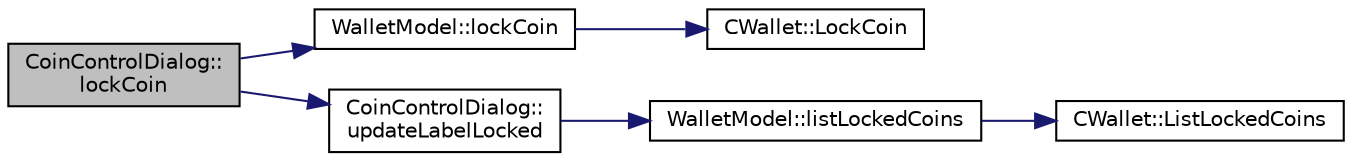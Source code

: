 digraph "CoinControlDialog::lockCoin"
{
  edge [fontname="Helvetica",fontsize="10",labelfontname="Helvetica",labelfontsize="10"];
  node [fontname="Helvetica",fontsize="10",shape=record];
  rankdir="LR";
  Node385 [label="CoinControlDialog::\llockCoin",height=0.2,width=0.4,color="black", fillcolor="grey75", style="filled", fontcolor="black"];
  Node385 -> Node386 [color="midnightblue",fontsize="10",style="solid",fontname="Helvetica"];
  Node386 [label="WalletModel::lockCoin",height=0.2,width=0.4,color="black", fillcolor="white", style="filled",URL="$class_wallet_model.html#a9bb6c954dc3cf27e25ced65375fa02f0"];
  Node386 -> Node387 [color="midnightblue",fontsize="10",style="solid",fontname="Helvetica"];
  Node387 [label="CWallet::LockCoin",height=0.2,width=0.4,color="black", fillcolor="white", style="filled",URL="$group___actions.html#ga2be3aa26d84c79bdcabb41c6b3fe0e0f"];
  Node385 -> Node388 [color="midnightblue",fontsize="10",style="solid",fontname="Helvetica"];
  Node388 [label="CoinControlDialog::\lupdateLabelLocked",height=0.2,width=0.4,color="black", fillcolor="white", style="filled",URL="$class_coin_control_dialog.html#acedbd41abf3490c556afbebde2ba6b49"];
  Node388 -> Node389 [color="midnightblue",fontsize="10",style="solid",fontname="Helvetica"];
  Node389 [label="WalletModel::listLockedCoins",height=0.2,width=0.4,color="black", fillcolor="white", style="filled",URL="$class_wallet_model.html#a367977352d1ef183ec2cb6b508a85bc2"];
  Node389 -> Node390 [color="midnightblue",fontsize="10",style="solid",fontname="Helvetica"];
  Node390 [label="CWallet::ListLockedCoins",height=0.2,width=0.4,color="black", fillcolor="white", style="filled",URL="$group___actions.html#ga41f4c77a0843692388f8b11d5fb88042"];
}
